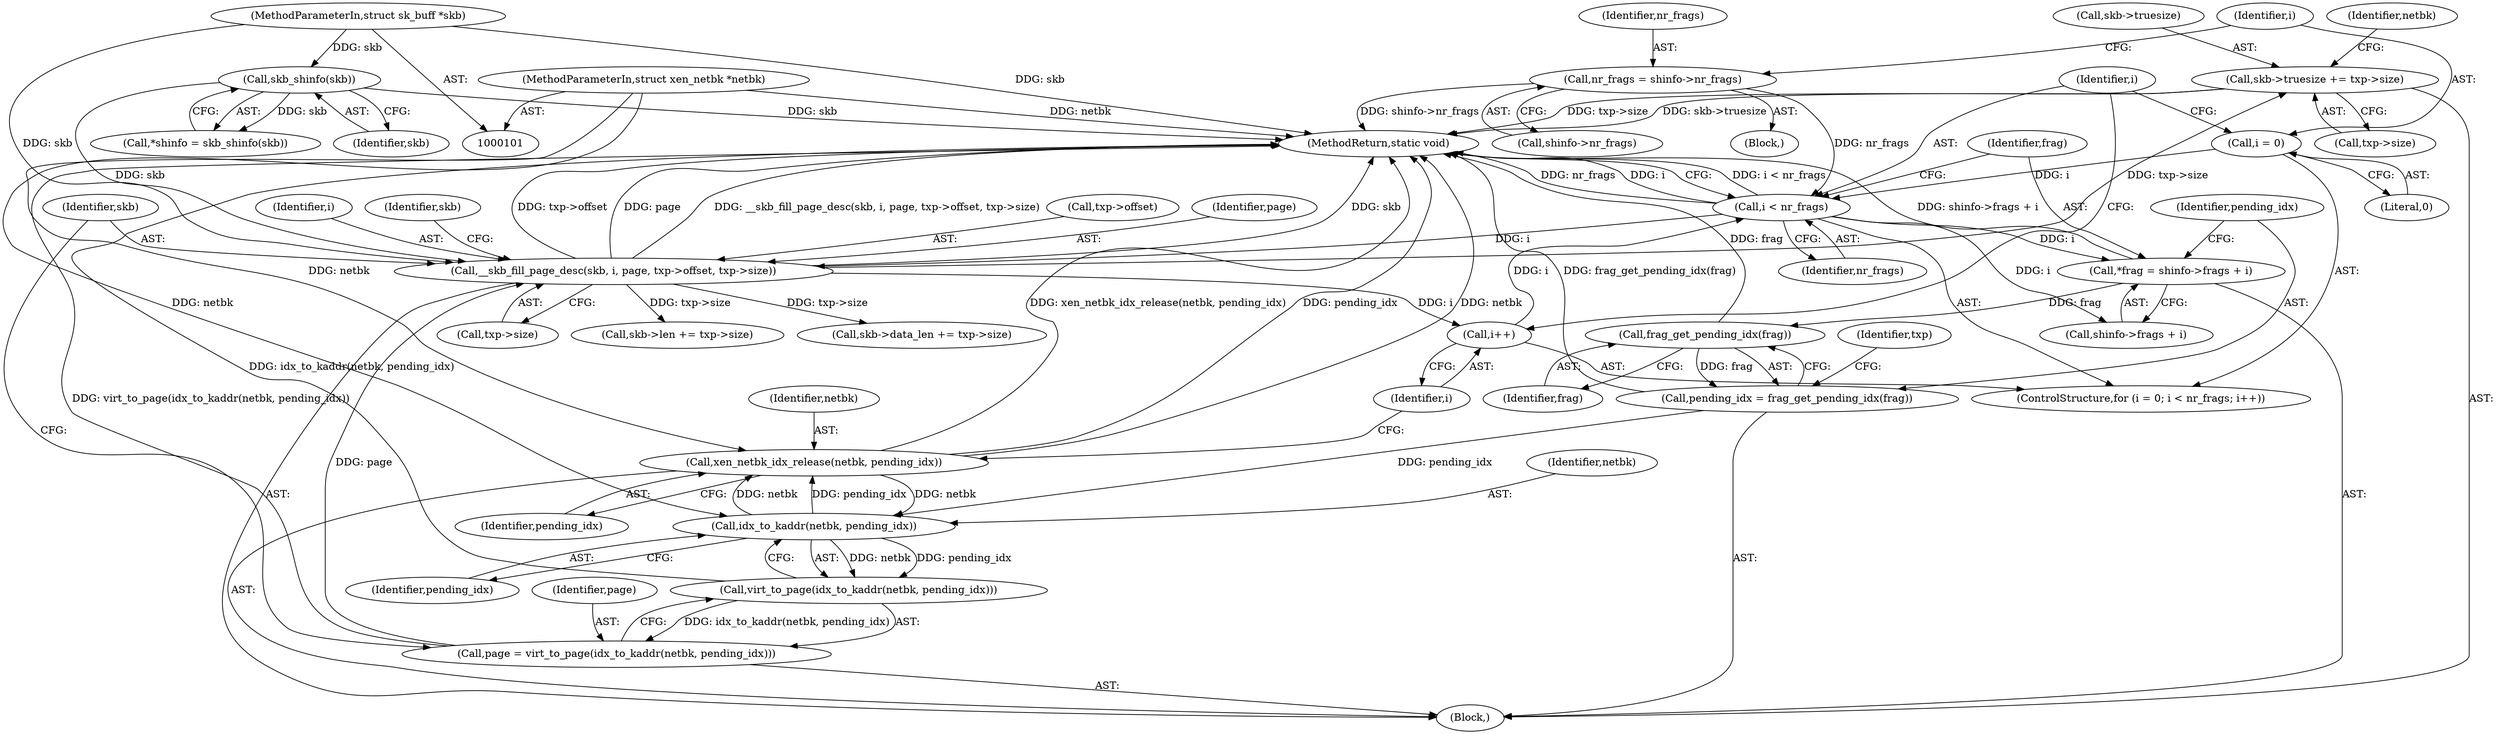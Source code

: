 digraph "1_linux_7d5145d8eb2b9791533ffe4dc003b129b9696c48@pointer" {
"1000182" [label="(Call,skb->truesize += txp->size)"];
"1000158" [label="(Call,__skb_fill_page_desc(skb, i, page, txp->offset, txp->size))"];
"1000108" [label="(Call,skb_shinfo(skb))"];
"1000103" [label="(MethodParameterIn,struct sk_buff *skb)"];
"1000121" [label="(Call,i < nr_frags)"];
"1000124" [label="(Call,i++)"];
"1000118" [label="(Call,i = 0)"];
"1000111" [label="(Call,nr_frags = shinfo->nr_frags)"];
"1000152" [label="(Call,page = virt_to_page(idx_to_kaddr(netbk, pending_idx)))"];
"1000154" [label="(Call,virt_to_page(idx_to_kaddr(netbk, pending_idx)))"];
"1000155" [label="(Call,idx_to_kaddr(netbk, pending_idx))"];
"1000195" [label="(Call,xen_netbk_idx_release(netbk, pending_idx))"];
"1000102" [label="(MethodParameterIn,struct xen_netbk *netbk)"];
"1000138" [label="(Call,pending_idx = frag_get_pending_idx(frag))"];
"1000140" [label="(Call,frag_get_pending_idx(frag))"];
"1000128" [label="(Call,*frag = shinfo->frags + i)"];
"1000168" [label="(Call,skb->len += txp->size)"];
"1000128" [label="(Call,*frag = shinfo->frags + i)"];
"1000154" [label="(Call,virt_to_page(idx_to_kaddr(netbk, pending_idx)))"];
"1000195" [label="(Call,xen_netbk_idx_release(netbk, pending_idx))"];
"1000138" [label="(Call,pending_idx = frag_get_pending_idx(frag))"];
"1000175" [label="(Call,skb->data_len += txp->size)"];
"1000112" [label="(Identifier,nr_frags)"];
"1000182" [label="(Call,skb->truesize += txp->size)"];
"1000117" [label="(ControlStructure,for (i = 0; i < nr_frags; i++))"];
"1000119" [label="(Identifier,i)"];
"1000109" [label="(Identifier,skb)"];
"1000196" [label="(Identifier,netbk)"];
"1000155" [label="(Call,idx_to_kaddr(netbk, pending_idx))"];
"1000122" [label="(Identifier,i)"];
"1000113" [label="(Call,shinfo->nr_frags)"];
"1000120" [label="(Literal,0)"];
"1000102" [label="(MethodParameterIn,struct xen_netbk *netbk)"];
"1000139" [label="(Identifier,pending_idx)"];
"1000170" [label="(Identifier,skb)"];
"1000108" [label="(Call,skb_shinfo(skb))"];
"1000152" [label="(Call,page = virt_to_page(idx_to_kaddr(netbk, pending_idx)))"];
"1000159" [label="(Identifier,skb)"];
"1000192" [label="(Identifier,netbk)"];
"1000140" [label="(Call,frag_get_pending_idx(frag))"];
"1000162" [label="(Call,txp->offset)"];
"1000161" [label="(Identifier,page)"];
"1000186" [label="(Call,txp->size)"];
"1000125" [label="(Identifier,i)"];
"1000104" [label="(Block,)"];
"1000153" [label="(Identifier,page)"];
"1000143" [label="(Identifier,txp)"];
"1000160" [label="(Identifier,i)"];
"1000118" [label="(Call,i = 0)"];
"1000165" [label="(Call,txp->size)"];
"1000141" [label="(Identifier,frag)"];
"1000198" [label="(MethodReturn,static void)"];
"1000121" [label="(Call,i < nr_frags)"];
"1000156" [label="(Identifier,netbk)"];
"1000106" [label="(Call,*shinfo = skb_shinfo(skb))"];
"1000158" [label="(Call,__skb_fill_page_desc(skb, i, page, txp->offset, txp->size))"];
"1000123" [label="(Identifier,nr_frags)"];
"1000103" [label="(MethodParameterIn,struct sk_buff *skb)"];
"1000130" [label="(Call,shinfo->frags + i)"];
"1000124" [label="(Call,i++)"];
"1000126" [label="(Block,)"];
"1000183" [label="(Call,skb->truesize)"];
"1000129" [label="(Identifier,frag)"];
"1000157" [label="(Identifier,pending_idx)"];
"1000111" [label="(Call,nr_frags = shinfo->nr_frags)"];
"1000197" [label="(Identifier,pending_idx)"];
"1000182" -> "1000126"  [label="AST: "];
"1000182" -> "1000186"  [label="CFG: "];
"1000183" -> "1000182"  [label="AST: "];
"1000186" -> "1000182"  [label="AST: "];
"1000192" -> "1000182"  [label="CFG: "];
"1000182" -> "1000198"  [label="DDG: txp->size"];
"1000182" -> "1000198"  [label="DDG: skb->truesize"];
"1000158" -> "1000182"  [label="DDG: txp->size"];
"1000158" -> "1000126"  [label="AST: "];
"1000158" -> "1000165"  [label="CFG: "];
"1000159" -> "1000158"  [label="AST: "];
"1000160" -> "1000158"  [label="AST: "];
"1000161" -> "1000158"  [label="AST: "];
"1000162" -> "1000158"  [label="AST: "];
"1000165" -> "1000158"  [label="AST: "];
"1000170" -> "1000158"  [label="CFG: "];
"1000158" -> "1000198"  [label="DDG: skb"];
"1000158" -> "1000198"  [label="DDG: __skb_fill_page_desc(skb, i, page, txp->offset, txp->size)"];
"1000158" -> "1000198"  [label="DDG: txp->offset"];
"1000158" -> "1000198"  [label="DDG: page"];
"1000158" -> "1000124"  [label="DDG: i"];
"1000108" -> "1000158"  [label="DDG: skb"];
"1000103" -> "1000158"  [label="DDG: skb"];
"1000121" -> "1000158"  [label="DDG: i"];
"1000152" -> "1000158"  [label="DDG: page"];
"1000158" -> "1000168"  [label="DDG: txp->size"];
"1000158" -> "1000175"  [label="DDG: txp->size"];
"1000108" -> "1000106"  [label="AST: "];
"1000108" -> "1000109"  [label="CFG: "];
"1000109" -> "1000108"  [label="AST: "];
"1000106" -> "1000108"  [label="CFG: "];
"1000108" -> "1000198"  [label="DDG: skb"];
"1000108" -> "1000106"  [label="DDG: skb"];
"1000103" -> "1000108"  [label="DDG: skb"];
"1000103" -> "1000101"  [label="AST: "];
"1000103" -> "1000198"  [label="DDG: skb"];
"1000121" -> "1000117"  [label="AST: "];
"1000121" -> "1000123"  [label="CFG: "];
"1000122" -> "1000121"  [label="AST: "];
"1000123" -> "1000121"  [label="AST: "];
"1000129" -> "1000121"  [label="CFG: "];
"1000198" -> "1000121"  [label="CFG: "];
"1000121" -> "1000198"  [label="DDG: i < nr_frags"];
"1000121" -> "1000198"  [label="DDG: nr_frags"];
"1000121" -> "1000198"  [label="DDG: i"];
"1000124" -> "1000121"  [label="DDG: i"];
"1000118" -> "1000121"  [label="DDG: i"];
"1000111" -> "1000121"  [label="DDG: nr_frags"];
"1000121" -> "1000128"  [label="DDG: i"];
"1000121" -> "1000130"  [label="DDG: i"];
"1000124" -> "1000117"  [label="AST: "];
"1000124" -> "1000125"  [label="CFG: "];
"1000125" -> "1000124"  [label="AST: "];
"1000122" -> "1000124"  [label="CFG: "];
"1000118" -> "1000117"  [label="AST: "];
"1000118" -> "1000120"  [label="CFG: "];
"1000119" -> "1000118"  [label="AST: "];
"1000120" -> "1000118"  [label="AST: "];
"1000122" -> "1000118"  [label="CFG: "];
"1000111" -> "1000104"  [label="AST: "];
"1000111" -> "1000113"  [label="CFG: "];
"1000112" -> "1000111"  [label="AST: "];
"1000113" -> "1000111"  [label="AST: "];
"1000119" -> "1000111"  [label="CFG: "];
"1000111" -> "1000198"  [label="DDG: shinfo->nr_frags"];
"1000152" -> "1000126"  [label="AST: "];
"1000152" -> "1000154"  [label="CFG: "];
"1000153" -> "1000152"  [label="AST: "];
"1000154" -> "1000152"  [label="AST: "];
"1000159" -> "1000152"  [label="CFG: "];
"1000152" -> "1000198"  [label="DDG: virt_to_page(idx_to_kaddr(netbk, pending_idx))"];
"1000154" -> "1000152"  [label="DDG: idx_to_kaddr(netbk, pending_idx)"];
"1000154" -> "1000155"  [label="CFG: "];
"1000155" -> "1000154"  [label="AST: "];
"1000154" -> "1000198"  [label="DDG: idx_to_kaddr(netbk, pending_idx)"];
"1000155" -> "1000154"  [label="DDG: netbk"];
"1000155" -> "1000154"  [label="DDG: pending_idx"];
"1000155" -> "1000157"  [label="CFG: "];
"1000156" -> "1000155"  [label="AST: "];
"1000157" -> "1000155"  [label="AST: "];
"1000195" -> "1000155"  [label="DDG: netbk"];
"1000102" -> "1000155"  [label="DDG: netbk"];
"1000138" -> "1000155"  [label="DDG: pending_idx"];
"1000155" -> "1000195"  [label="DDG: netbk"];
"1000155" -> "1000195"  [label="DDG: pending_idx"];
"1000195" -> "1000126"  [label="AST: "];
"1000195" -> "1000197"  [label="CFG: "];
"1000196" -> "1000195"  [label="AST: "];
"1000197" -> "1000195"  [label="AST: "];
"1000125" -> "1000195"  [label="CFG: "];
"1000195" -> "1000198"  [label="DDG: pending_idx"];
"1000195" -> "1000198"  [label="DDG: xen_netbk_idx_release(netbk, pending_idx)"];
"1000195" -> "1000198"  [label="DDG: netbk"];
"1000102" -> "1000195"  [label="DDG: netbk"];
"1000102" -> "1000101"  [label="AST: "];
"1000102" -> "1000198"  [label="DDG: netbk"];
"1000138" -> "1000126"  [label="AST: "];
"1000138" -> "1000140"  [label="CFG: "];
"1000139" -> "1000138"  [label="AST: "];
"1000140" -> "1000138"  [label="AST: "];
"1000143" -> "1000138"  [label="CFG: "];
"1000138" -> "1000198"  [label="DDG: frag_get_pending_idx(frag)"];
"1000140" -> "1000138"  [label="DDG: frag"];
"1000140" -> "1000141"  [label="CFG: "];
"1000141" -> "1000140"  [label="AST: "];
"1000140" -> "1000198"  [label="DDG: frag"];
"1000128" -> "1000140"  [label="DDG: frag"];
"1000128" -> "1000126"  [label="AST: "];
"1000128" -> "1000130"  [label="CFG: "];
"1000129" -> "1000128"  [label="AST: "];
"1000130" -> "1000128"  [label="AST: "];
"1000139" -> "1000128"  [label="CFG: "];
"1000128" -> "1000198"  [label="DDG: shinfo->frags + i"];
}
